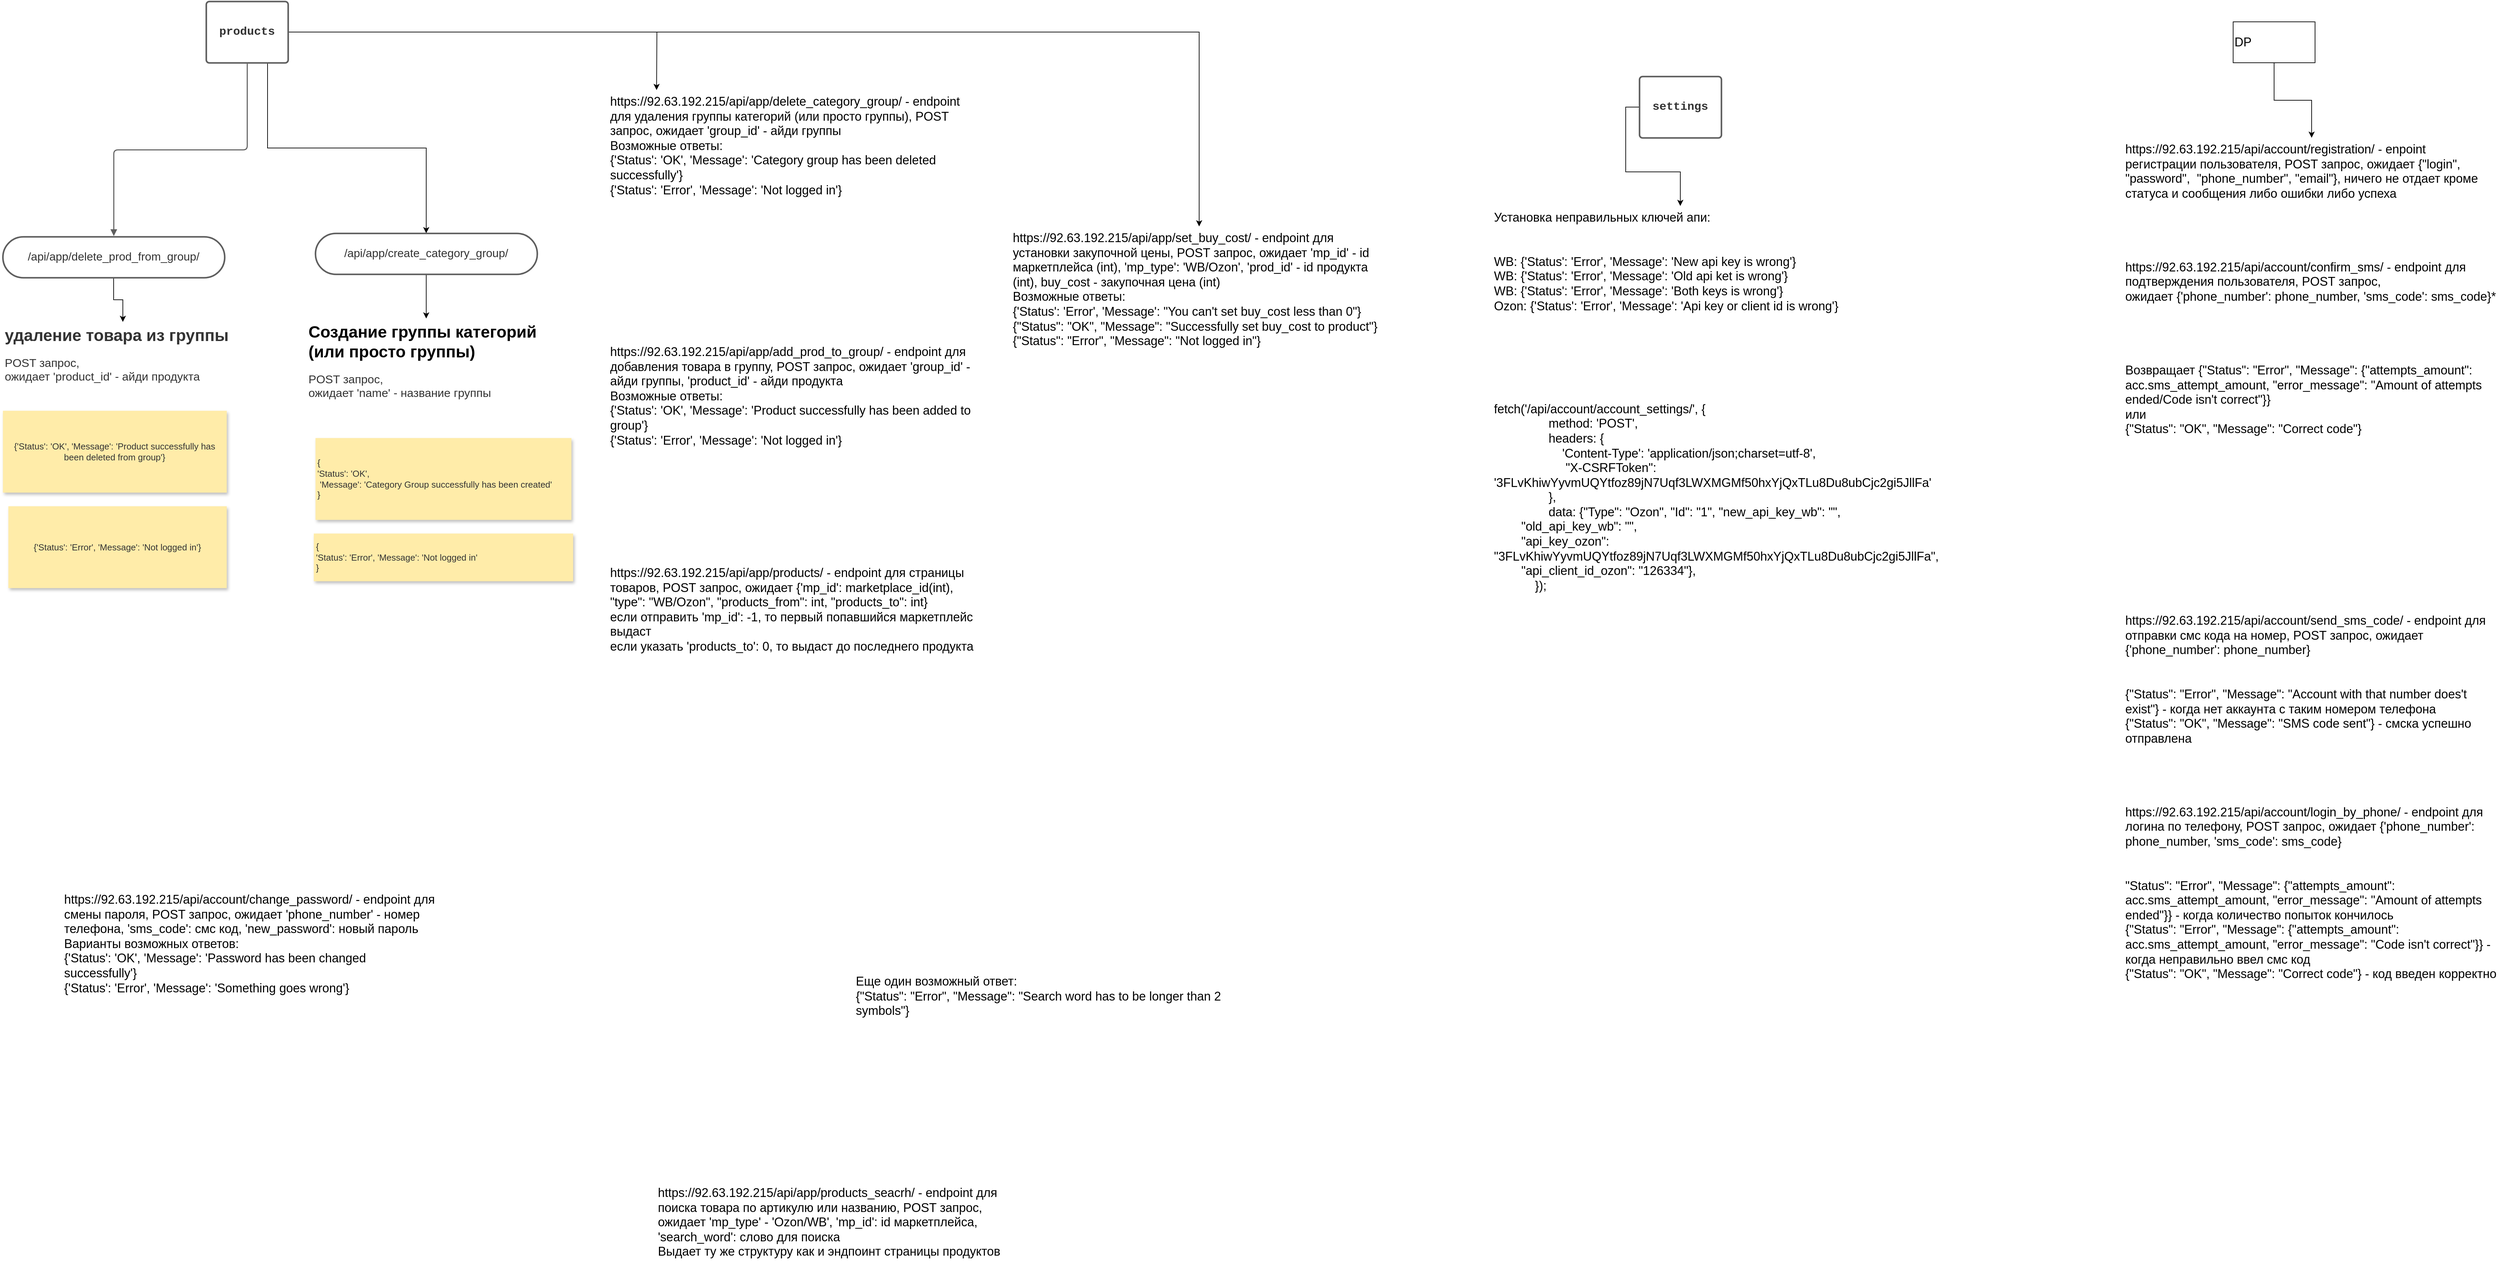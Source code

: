 <mxfile version="15.5.1" type="github">
  <diagram id="C5RBs43oDa-KdzZeNtuy" name="Page-1">
    <mxGraphModel dx="3555" dy="3154" grid="1" gridSize="10" guides="1" tooltips="1" connect="1" arrows="1" fold="1" page="1" pageScale="1" pageWidth="827" pageHeight="1169" math="0" shadow="0">
      <root>
        <mxCell id="WIyWlLk6GJQsqaUBKTNV-0" />
        <mxCell id="WIyWlLk6GJQsqaUBKTNV-1" parent="WIyWlLk6GJQsqaUBKTNV-0" />
        <mxCell id="fCl1h1IX-KnyHzvw6Qa8-23" style="edgeStyle=orthogonalEdgeStyle;rounded=0;orthogonalLoop=1;jettySize=auto;html=1;exitX=0.75;exitY=1;exitDx=0;exitDy=0;fontSize=24;" edge="1" parent="WIyWlLk6GJQsqaUBKTNV-1" source="fCl1h1IX-KnyHzvw6Qa8-0" target="fCl1h1IX-KnyHzvw6Qa8-13">
          <mxGeometry relative="1" as="geometry" />
        </mxCell>
        <mxCell id="fCl1h1IX-KnyHzvw6Qa8-28" style="edgeStyle=orthogonalEdgeStyle;rounded=0;orthogonalLoop=1;jettySize=auto;html=1;exitX=1;exitY=0.5;exitDx=0;exitDy=0;fontSize=18;" edge="1" parent="WIyWlLk6GJQsqaUBKTNV-1" source="fCl1h1IX-KnyHzvw6Qa8-0">
          <mxGeometry relative="1" as="geometry">
            <mxPoint x="980" y="-920" as="targetPoint" />
          </mxGeometry>
        </mxCell>
        <mxCell id="fCl1h1IX-KnyHzvw6Qa8-30" style="edgeStyle=orthogonalEdgeStyle;rounded=0;orthogonalLoop=1;jettySize=auto;html=1;exitX=1;exitY=0.5;exitDx=0;exitDy=0;entryX=0.5;entryY=0;entryDx=0;entryDy=0;fontSize=18;" edge="1" parent="WIyWlLk6GJQsqaUBKTNV-1" source="fCl1h1IX-KnyHzvw6Qa8-0" target="fCl1h1IX-KnyHzvw6Qa8-29">
          <mxGeometry relative="1" as="geometry" />
        </mxCell>
        <UserObject label="products" lucidchartObjectId="d0ThvlTQT.xf" id="fCl1h1IX-KnyHzvw6Qa8-0">
          <mxCell style="html=1;overflow=block;blockSpacing=1;whiteSpace=wrap;;whiteSpace=wrap;fontSize=17;fontFamily=Liberation Mono;fontColor=#333333;fontStyle=1;spacing=9;strokeColor=#5e5e5e;strokeOpacity=100;rounded=1;absoluteArcSize=1;arcSize=9;strokeWidth=2.3;" vertex="1" parent="WIyWlLk6GJQsqaUBKTNV-1">
            <mxGeometry x="320" y="-1050" width="120" height="90" as="geometry" />
          </mxCell>
        </UserObject>
        <mxCell id="fCl1h1IX-KnyHzvw6Qa8-26" style="edgeStyle=orthogonalEdgeStyle;rounded=0;orthogonalLoop=1;jettySize=auto;html=1;exitX=0.5;exitY=1;exitDx=0;exitDy=0;fontSize=24;" edge="1" parent="WIyWlLk6GJQsqaUBKTNV-1" source="fCl1h1IX-KnyHzvw6Qa8-1" target="fCl1h1IX-KnyHzvw6Qa8-20">
          <mxGeometry relative="1" as="geometry" />
        </mxCell>
        <UserObject label="/api/app/delete_prod_from_group/" lucidchartObjectId="k1ThpZDKHD~1" id="fCl1h1IX-KnyHzvw6Qa8-1">
          <mxCell style="html=1;overflow=block;blockSpacing=1;whiteSpace=wrap;rounded=1;arcSize=50;whiteSpace=wrap;fontSize=16.7;fontColor=#333333;spacing=3.8;strokeColor=#5e5e5e;strokeOpacity=100;strokeWidth=2.3;" vertex="1" parent="WIyWlLk6GJQsqaUBKTNV-1">
            <mxGeometry x="22" y="-705" width="325" height="60" as="geometry" />
          </mxCell>
        </UserObject>
        <UserObject label="" lucidchartObjectId="K1ThdN~bNKdz" id="fCl1h1IX-KnyHzvw6Qa8-3">
          <mxCell style="html=1;jettySize=18;whiteSpace=wrap;fontSize=13;strokeColor=#5E5E5E;strokeWidth=1.5;rounded=1;arcSize=12;edgeStyle=orthogonalEdgeStyle;startArrow=none;;endArrow=block;endFill=1;;exitX=0.5;exitY=1.013;exitPerimeter=0;entryX=0.5;entryY=-0.019;entryPerimeter=0;" edge="1" parent="WIyWlLk6GJQsqaUBKTNV-1" source="fCl1h1IX-KnyHzvw6Qa8-0" target="fCl1h1IX-KnyHzvw6Qa8-1">
            <mxGeometry width="100" height="100" relative="1" as="geometry">
              <Array as="points" />
            </mxGeometry>
          </mxCell>
        </UserObject>
        <UserObject label="{&#39;Status&#39;: &#39;OK&#39;, &#39;Message&#39;: &#39;Product successfully has been deleted from group&#39;}" lucidchartObjectId="52ThJg98ZM.b" id="fCl1h1IX-KnyHzvw6Qa8-8">
          <mxCell style="html=1;overflow=block;blockSpacing=1;whiteSpace=wrap;shadow=1;whiteSpace=wrap;fontSize=13;fontColor=#333333;spacing=3.8;strokeColor=none;fillColor=#FFECA9;strokeWidth=0;" vertex="1" parent="WIyWlLk6GJQsqaUBKTNV-1">
            <mxGeometry x="22" y="-450" width="328" height="120" as="geometry" />
          </mxCell>
        </UserObject>
        <UserObject label="{&#39;Status&#39;: &#39;Error&#39;, &#39;Message&#39;: &#39;Not logged in&#39;}" lucidchartObjectId="22ThiJKDrjVu" id="fCl1h1IX-KnyHzvw6Qa8-9">
          <mxCell style="html=1;overflow=block;blockSpacing=1;whiteSpace=wrap;shadow=1;whiteSpace=wrap;fontSize=13;fontColor=#333333;spacing=3.8;strokeColor=none;fillColor=#FFECA9;strokeWidth=0;" vertex="1" parent="WIyWlLk6GJQsqaUBKTNV-1">
            <mxGeometry x="30" y="-310" width="320" height="120" as="geometry" />
          </mxCell>
        </UserObject>
        <UserObject label="" lucidchartObjectId="u5ThopFs4aIM" id="fCl1h1IX-KnyHzvw6Qa8-12">
          <mxCell style="html=1;overflow=block;blockSpacing=1;whiteSpace=wrap;;whiteSpace=wrap;fontSize=13;spacing=3.8;strokeColor=none;fillOpacity=0;fillColor=#ffffff;strokeWidth=0;" vertex="1" parent="WIyWlLk6GJQsqaUBKTNV-1">
            <mxGeometry x="618" y="-508" width="247" height="28" as="geometry" />
          </mxCell>
        </UserObject>
        <mxCell id="fCl1h1IX-KnyHzvw6Qa8-24" style="edgeStyle=orthogonalEdgeStyle;rounded=0;orthogonalLoop=1;jettySize=auto;html=1;exitX=0.5;exitY=1;exitDx=0;exitDy=0;fontSize=24;" edge="1" parent="WIyWlLk6GJQsqaUBKTNV-1" source="fCl1h1IX-KnyHzvw6Qa8-13" target="fCl1h1IX-KnyHzvw6Qa8-21">
          <mxGeometry relative="1" as="geometry" />
        </mxCell>
        <UserObject label="/api/app/create_category_group/ " lucidchartObjectId="S5Thh1K2M_9C" id="fCl1h1IX-KnyHzvw6Qa8-13">
          <mxCell style="html=1;overflow=block;blockSpacing=1;whiteSpace=wrap;rounded=1;arcSize=50;whiteSpace=wrap;fontSize=16.7;fontColor=#333333;spacing=3.8;strokeColor=#5e5e5e;strokeOpacity=100;strokeWidth=2.3;" vertex="1" parent="WIyWlLk6GJQsqaUBKTNV-1">
            <mxGeometry x="480" y="-710" width="325" height="60" as="geometry" />
          </mxCell>
        </UserObject>
        <UserObject label="{&lt;br&gt;&#39;Status&#39;: &#39;OK&#39;,&lt;br&gt;&amp;nbsp;&#39;Message&#39;: &#39;Category Group successfully has been created&#39;&lt;br&gt;}" lucidchartObjectId="S5ThOBOQB7-y" id="fCl1h1IX-KnyHzvw6Qa8-18">
          <mxCell style="html=1;overflow=block;blockSpacing=1;whiteSpace=wrap;shadow=1;whiteSpace=wrap;fontSize=13;fontColor=#333333;spacing=3.8;strokeColor=none;fillColor=#FFECA9;strokeWidth=0;align=left;" vertex="1" parent="WIyWlLk6GJQsqaUBKTNV-1">
            <mxGeometry x="480" y="-410" width="375" height="120" as="geometry" />
          </mxCell>
        </UserObject>
        <UserObject label="{&lt;br&gt;&#39;Status&#39;: &#39;Error&#39;, &#39;Message&#39;: &#39;Not logged in&#39;&lt;br&gt;}" lucidchartObjectId="S5ThA1d1zOJF" id="fCl1h1IX-KnyHzvw6Qa8-19">
          <mxCell style="html=1;overflow=block;blockSpacing=1;whiteSpace=wrap;shadow=1;whiteSpace=wrap;fontSize=13;fontColor=#333333;spacing=3.8;strokeColor=none;fillColor=#FFECA9;strokeWidth=0;align=left;" vertex="1" parent="WIyWlLk6GJQsqaUBKTNV-1">
            <mxGeometry x="477.5" y="-270" width="380" height="70" as="geometry" />
          </mxCell>
        </UserObject>
        <mxCell id="fCl1h1IX-KnyHzvw6Qa8-20" value="&lt;h1&gt;&lt;font style=&quot;font-size: 24px&quot;&gt;&lt;span style=&quot;color: rgb(51 , 51 , 51) ; text-align: center&quot;&gt;удаление товара из группы&lt;/span&gt;&lt;br&gt;&lt;/font&gt;&lt;/h1&gt;&lt;p&gt;&lt;span style=&quot;color: rgb(51 , 51 , 51) ; font-size: 17px ; text-align: center&quot;&gt;POST запрос,&lt;/span&gt;&lt;br style=&quot;color: rgb(51 , 51 , 51) ; font-size: 17px ; text-align: center&quot;&gt;&lt;span style=&quot;color: rgb(51 , 51 , 51) ; font-size: 17px ; text-align: center&quot;&gt;ожидает &#39;product_id&#39; - айди продукта&lt;/span&gt;&lt;br&gt;&lt;/p&gt;" style="text;html=1;strokeColor=none;fillColor=none;spacing=5;spacingTop=-20;whiteSpace=wrap;overflow=hidden;rounded=0;" vertex="1" parent="WIyWlLk6GJQsqaUBKTNV-1">
          <mxGeometry x="20" y="-580" width="356" height="120" as="geometry" />
        </mxCell>
        <mxCell id="fCl1h1IX-KnyHzvw6Qa8-21" value="&lt;h1&gt;&lt;font style=&quot;font-size: 24px&quot;&gt;Создание группы категорий (или просто группы)&lt;br&gt;&lt;/font&gt;&lt;/h1&gt;&lt;p&gt;&lt;span style=&quot;color: rgb(51 , 51 , 51) ; font-size: 17px ; text-align: center&quot;&gt;POST запрос,&lt;/span&gt;&lt;br style=&quot;color: rgb(51 , 51 , 51) ; font-size: 17px ; text-align: center&quot;&gt;&lt;span style=&quot;color: rgb(51 , 51 , 51) ; font-size: 17px ; text-align: center&quot;&gt;ожидает &#39;name&#39; - название группы&lt;/span&gt;&lt;br&gt;&lt;/p&gt;" style="text;html=1;strokeColor=none;fillColor=none;spacing=5;spacingTop=-20;whiteSpace=wrap;overflow=hidden;rounded=0;" vertex="1" parent="WIyWlLk6GJQsqaUBKTNV-1">
          <mxGeometry x="464.5" y="-585" width="356" height="120" as="geometry" />
        </mxCell>
        <mxCell id="fCl1h1IX-KnyHzvw6Qa8-27" value="https://92.63.192.215/api/app/delete_category_group/ - endpoint для удаления группы категорий (или просто группы), POST запрос, ожидает &#39;group_id&#39; - айди группы&#xa;Возможные ответы:&#xa;{&#39;Status&#39;: &#39;OK&#39;, &#39;Message&#39;: &#39;Category group has been deleted successfully&#39;}&#xa;{&#39;Status&#39;: &#39;Error&#39;, &#39;Message&#39;: &#39;Not logged in&#39;}&#xa;&#xa;&#xa;&#xa;&#xa;&#xa;&#xa;&#xa;&#xa;&#xa;&#xa;https://92.63.192.215/api/app/add_prod_to_group/ - endpoint для добавления товара в группу, POST запрос, ожидает &#39;group_id&#39; - айди группы, &#39;product_id&#39; - айди продукта&#xa;Возможные ответы:&#xa;{&#39;Status&#39;: &#39;OK&#39;, &#39;Message&#39;: &#39;Product successfully has been added to group&#39;}&#xa;{&#39;Status&#39;: &#39;Error&#39;, &#39;Message&#39;: &#39;Not logged in&#39;}&#xa;&#xa;&#xa;&#xa;&#xa;&#xa;&#xa;&#xa;&#xa;https://92.63.192.215/api/app/products/ - endpoint для страницы товаров, POST запрос, ожидает {&#39;mp_id&#39;: marketplace_id(int), &quot;type&quot;: &quot;WB/Ozon&quot;, &quot;products_from&quot;: int, &quot;products_to&quot;: int}&#xa;если отправить &#39;mp_id&#39;: -1, то первый попавшийся маркетплейс выдаст&#xa;если указать &#39;products_to&#39;: 0, то выдаст до последнего продукта" style="text;whiteSpace=wrap;html=1;fontSize=18;" vertex="1" parent="WIyWlLk6GJQsqaUBKTNV-1">
          <mxGeometry x="910" y="-920" width="550" height="870" as="geometry" />
        </mxCell>
        <mxCell id="fCl1h1IX-KnyHzvw6Qa8-29" value="https://92.63.192.215/api/app/set_buy_cost/ - endpoint для установки закупочной цены, POST запрос, ожидает &#39;mp_id&#39; - id маркетплейса (int), &#39;mp_type&#39;: &#39;WB/Ozon&#39;, &#39;prod_id&#39; - id продукта (int), buy_cost - закупочная цена (int)&#xa;Возможные ответы:&#xa;{&#39;Status&#39;: &#39;Error&#39;, &#39;Message&#39;: &quot;You can&#39;t set buy_cost less than 0&quot;}&#xa;{&quot;Status&quot;: &quot;OK&quot;, &quot;Message&quot;: &quot;Successfully set buy_cost to product&quot;}&#xa;{&quot;Status&quot;: &quot;Error&quot;, &quot;Message&quot;: &quot;Not logged in&quot;}" style="text;whiteSpace=wrap;html=1;fontSize=18;" vertex="1" parent="WIyWlLk6GJQsqaUBKTNV-1">
          <mxGeometry x="1500" y="-720" width="550" height="210" as="geometry" />
        </mxCell>
        <mxCell id="fCl1h1IX-KnyHzvw6Qa8-31" value="Установка неправильных ключей апи:&#xa;&#xa;&#xa;WB: {&#39;Status&#39;: &#39;Error&#39;, &#39;Message&#39;: &#39;New api key is wrong&#39;}&#xa;WB: {&#39;Status&#39;: &#39;Error&#39;, &#39;Message&#39;: &#39;Old api ket is wrong&#39;}&#xa;WB: {&#39;Status&#39;: &#39;Error&#39;, &#39;Message&#39;: &#39;Both keys is wrong&#39;}&#xa;Ozon: {&#39;Status&#39;: &#39;Error&#39;, &#39;Message&#39;: &#39;Api key or client id is wrong&#39;}&#xa;&#xa;&#xa;&#xa;&#xa;&#xa;&#xa;fetch(&#39;/api/account/account_settings/&#39;, {&#xa;                method: &#39;POST&#39;,&#xa;                headers: {&#xa;                    &#39;Content-Type&#39;: &#39;application/json;charset=utf-8&#39;, &#xa;                     &quot;X-CSRFToken&quot;: &#39;3FLvKhiwYyvmUQYtfoz89jN7Uqf3LWXMGMf50hxYjQxTLu8Du8ubCjc2gi5JllFa&#39;&#xa;                },&#xa;                data: {&quot;Type&quot;: &quot;Ozon&quot;, &quot;Id&quot;: &quot;1&quot;, &quot;new_api_key_wb&quot;: &quot;&quot;,&#xa;        &quot;old_api_key_wb&quot;: &quot;&quot;,&#xa;        &quot;api_key_ozon&quot;: &quot;3FLvKhiwYyvmUQYtfoz89jN7Uqf3LWXMGMf50hxYjQxTLu8Du8ubCjc2gi5JllFa&quot;,&#xa;        &quot;api_client_id_ozon&quot;: &quot;126334&quot;},&#xa;            });" style="text;whiteSpace=wrap;html=1;fontSize=18;" vertex="1" parent="WIyWlLk6GJQsqaUBKTNV-1">
          <mxGeometry x="2205" y="-750" width="550" height="590" as="geometry" />
        </mxCell>
        <mxCell id="fCl1h1IX-KnyHzvw6Qa8-33" style="edgeStyle=orthogonalEdgeStyle;rounded=0;orthogonalLoop=1;jettySize=auto;html=1;exitX=0;exitY=0.5;exitDx=0;exitDy=0;fontSize=18;" edge="1" parent="WIyWlLk6GJQsqaUBKTNV-1" source="fCl1h1IX-KnyHzvw6Qa8-32" target="fCl1h1IX-KnyHzvw6Qa8-31">
          <mxGeometry relative="1" as="geometry" />
        </mxCell>
        <UserObject label="settings&lt;br&gt;" lucidchartObjectId="d0ThvlTQT.xf" id="fCl1h1IX-KnyHzvw6Qa8-32">
          <mxCell style="html=1;overflow=block;blockSpacing=1;whiteSpace=wrap;;whiteSpace=wrap;fontSize=17;fontFamily=Liberation Mono;fontColor=#333333;fontStyle=1;spacing=9;strokeColor=#5e5e5e;strokeOpacity=100;rounded=1;absoluteArcSize=1;arcSize=9;strokeWidth=2.3;" vertex="1" parent="WIyWlLk6GJQsqaUBKTNV-1">
            <mxGeometry x="2420" y="-940" width="120" height="90" as="geometry" />
          </mxCell>
        </UserObject>
        <mxCell id="fCl1h1IX-KnyHzvw6Qa8-34" value="https://92.63.192.215/api/account/registration/ - enpoint регистрации пользователя, POST запрос, ожидает {&quot;login&quot;, &quot;password&quot;,  &quot;phone_number&quot;, &quot;email&quot;}, ничего не отдает кроме статуса и сообщения либо ошибки либо успеха&#xa;&#xa;&#xa;&#xa;&#xa;https://92.63.192.215/api/account/confirm_sms/ - endpoint для подтверждения пользователя, POST запрос,&#xa;ожидает {&#39;phone_number&#39;: phone_number, &#39;sms_code&#39;: sms_code}*&#xa;&#xa;&#xa;&#xa;&#xa;Возвращает {&quot;Status&quot;: &quot;Error&quot;, &quot;Message&quot;: {&quot;attempts_amount&quot;: acc.sms_attempt_amount, &quot;error_message&quot;: &quot;Amount of attempts ended/Code isn&#39;t correct&quot;}}&#xa;или&#xa;{&quot;Status&quot;: &quot;OK&quot;, &quot;Message&quot;: &quot;Correct code&quot;}&#xa;&#xa;&#xa;&#xa;&#xa;&#xa;&#xa;&#xa;&#xa;&#xa;&#xa;&#xa;&#xa;https://92.63.192.215/api/account/send_sms_code/ - endpoint для отправки смс кода на номер, POST запрос, ожидает {&#39;phone_number&#39;: phone_number}&#xa;&#xa;&#xa;{&quot;Status&quot;: &quot;Error&quot;, &quot;Message&quot;: &quot;Account with that number does&#39;t exist&quot;} - когда нет аккаунта с таким номером телефона&#xa;{&quot;Status&quot;: &quot;OK&quot;, &quot;Message&quot;: &quot;SMS code sent&quot;} - смска успешно отправлена&#xa;&#xa;&#xa;&#xa;&#xa;https://92.63.192.215/api/account/login_by_phone/ - endpoint для логина по телефону, POST запрос, ожидает {&#39;phone_number&#39;: phone_number, &#39;sms_code&#39;: sms_code}&#xa;&#xa;&#xa;&quot;Status&quot;: &quot;Error&quot;, &quot;Message&quot;: {&quot;attempts_amount&quot;: acc.sms_attempt_amount, &quot;error_message&quot;: &quot;Amount of attempts ended&quot;}} - когда количество попыток кончилось&#xa;{&quot;Status&quot;: &quot;Error&quot;, &quot;Message&quot;: {&quot;attempts_amount&quot;: acc.sms_attempt_amount, &quot;error_message&quot;: &quot;Code isn&#39;t correct&quot;}} - когда неправильно ввел смс код&#xa;{&quot;Status&quot;: &quot;OK&quot;, &quot;Message&quot;: &quot;Correct code&quot;} - код введен корректно" style="text;whiteSpace=wrap;html=1;fontSize=18;" vertex="1" parent="WIyWlLk6GJQsqaUBKTNV-1">
          <mxGeometry x="3130" y="-850" width="550" height="1310" as="geometry" />
        </mxCell>
        <mxCell id="fCl1h1IX-KnyHzvw6Qa8-36" style="edgeStyle=orthogonalEdgeStyle;rounded=0;orthogonalLoop=1;jettySize=auto;html=1;exitX=0.5;exitY=1;exitDx=0;exitDy=0;fontSize=18;" edge="1" parent="WIyWlLk6GJQsqaUBKTNV-1" source="fCl1h1IX-KnyHzvw6Qa8-35" target="fCl1h1IX-KnyHzvw6Qa8-34">
          <mxGeometry relative="1" as="geometry" />
        </mxCell>
        <mxCell id="fCl1h1IX-KnyHzvw6Qa8-35" value="DP" style="rounded=0;whiteSpace=wrap;html=1;fontSize=18;align=left;" vertex="1" parent="WIyWlLk6GJQsqaUBKTNV-1">
          <mxGeometry x="3290" y="-1020" width="120" height="60" as="geometry" />
        </mxCell>
        <mxCell id="fCl1h1IX-KnyHzvw6Qa8-37" value="https://92.63.192.215/api/account/change_password/ - endpoint для смены пароля, POST запрос, ожидает &#39;phone_number&#39; - номер телефона, &#39;sms_code&#39;: смс код, &#39;new_password&#39;: новый пароль&#xa;Варианты возможных ответов:&#xa;{&#39;Status&#39;: &#39;OK&#39;, &#39;Message&#39;: &#39;Password has been changed successfully&#39;}&#xa;{&#39;Status&#39;: &#39;Error&#39;, &#39;Message&#39;: &#39;Something goes wrong&#39;}" style="text;whiteSpace=wrap;html=1;fontSize=18;" vertex="1" parent="WIyWlLk6GJQsqaUBKTNV-1">
          <mxGeometry x="110" y="250" width="550" height="190" as="geometry" />
        </mxCell>
        <mxCell id="fCl1h1IX-KnyHzvw6Qa8-38" value="Еще один возможный ответ:&#xa;{&quot;Status&quot;: &quot;Error&quot;, &quot;Message&quot;: &quot;Search word has to be longer than 2 symbols&quot;}" style="text;whiteSpace=wrap;html=1;fontSize=18;" vertex="1" parent="WIyWlLk6GJQsqaUBKTNV-1">
          <mxGeometry x="1270" y="370" width="550" height="80" as="geometry" />
        </mxCell>
        <mxCell id="fCl1h1IX-KnyHzvw6Qa8-39" value="https://92.63.192.215/api/app/products_seacrh/ - endpoint для поиска товара по артикулю или названию, POST запрос, ожидает &#39;mp_type&#39; - &#39;Ozon/WB&#39;, &#39;mp_id&#39;: id маркетплейса, &#39;search_word&#39;: слово для поиска&#xa;Выдает ту же структуру как и эндпоинт страницы продуктов" style="text;whiteSpace=wrap;html=1;fontSize=18;" vertex="1" parent="WIyWlLk6GJQsqaUBKTNV-1">
          <mxGeometry x="980" y="680" width="550" height="130" as="geometry" />
        </mxCell>
      </root>
    </mxGraphModel>
  </diagram>
</mxfile>
